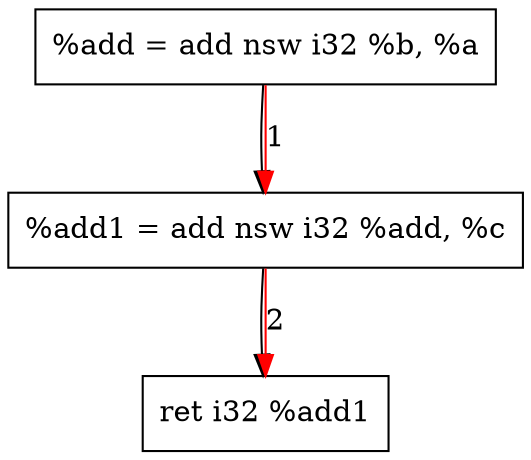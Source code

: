 digraph "CDFG for'func' function" {
	Node0x55e8c1b124d0[shape=record, label="  %add = add nsw i32 %b, %a"]
	Node0x55e8c1b12560[shape=record, label="  %add1 = add nsw i32 %add, %c"]
	Node0x55e8c1b12458[shape=record, label="  ret i32 %add1"]
	Node0x55e8c1b124d0 -> Node0x55e8c1b12560
	Node0x55e8c1b12560 -> Node0x55e8c1b12458
edge [color=red]
	Node0x55e8c1b124d0 -> Node0x55e8c1b12560[label="1"]
	Node0x55e8c1b12560 -> Node0x55e8c1b12458[label="2"]
}
